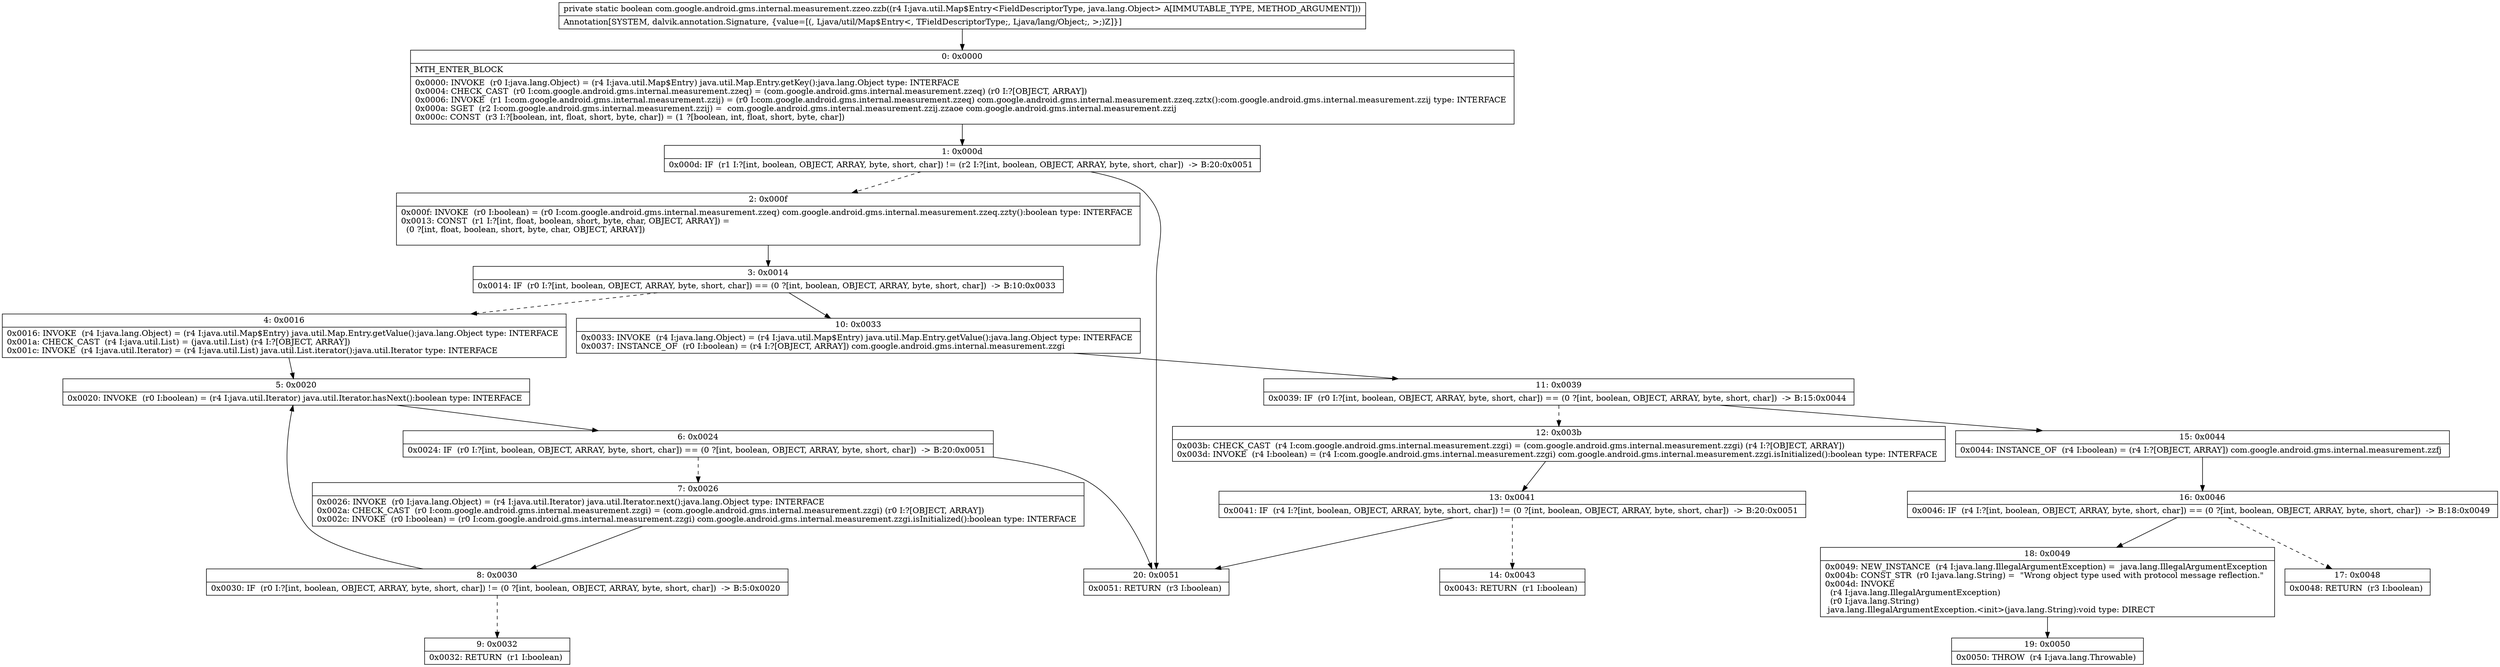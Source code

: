 digraph "CFG forcom.google.android.gms.internal.measurement.zzeo.zzb(Ljava\/util\/Map$Entry;)Z" {
Node_0 [shape=record,label="{0\:\ 0x0000|MTH_ENTER_BLOCK\l|0x0000: INVOKE  (r0 I:java.lang.Object) = (r4 I:java.util.Map$Entry) java.util.Map.Entry.getKey():java.lang.Object type: INTERFACE \l0x0004: CHECK_CAST  (r0 I:com.google.android.gms.internal.measurement.zzeq) = (com.google.android.gms.internal.measurement.zzeq) (r0 I:?[OBJECT, ARRAY]) \l0x0006: INVOKE  (r1 I:com.google.android.gms.internal.measurement.zzij) = (r0 I:com.google.android.gms.internal.measurement.zzeq) com.google.android.gms.internal.measurement.zzeq.zztx():com.google.android.gms.internal.measurement.zzij type: INTERFACE \l0x000a: SGET  (r2 I:com.google.android.gms.internal.measurement.zzij) =  com.google.android.gms.internal.measurement.zzij.zzaoe com.google.android.gms.internal.measurement.zzij \l0x000c: CONST  (r3 I:?[boolean, int, float, short, byte, char]) = (1 ?[boolean, int, float, short, byte, char]) \l}"];
Node_1 [shape=record,label="{1\:\ 0x000d|0x000d: IF  (r1 I:?[int, boolean, OBJECT, ARRAY, byte, short, char]) != (r2 I:?[int, boolean, OBJECT, ARRAY, byte, short, char])  \-\> B:20:0x0051 \l}"];
Node_2 [shape=record,label="{2\:\ 0x000f|0x000f: INVOKE  (r0 I:boolean) = (r0 I:com.google.android.gms.internal.measurement.zzeq) com.google.android.gms.internal.measurement.zzeq.zzty():boolean type: INTERFACE \l0x0013: CONST  (r1 I:?[int, float, boolean, short, byte, char, OBJECT, ARRAY]) = \l  (0 ?[int, float, boolean, short, byte, char, OBJECT, ARRAY])\l \l}"];
Node_3 [shape=record,label="{3\:\ 0x0014|0x0014: IF  (r0 I:?[int, boolean, OBJECT, ARRAY, byte, short, char]) == (0 ?[int, boolean, OBJECT, ARRAY, byte, short, char])  \-\> B:10:0x0033 \l}"];
Node_4 [shape=record,label="{4\:\ 0x0016|0x0016: INVOKE  (r4 I:java.lang.Object) = (r4 I:java.util.Map$Entry) java.util.Map.Entry.getValue():java.lang.Object type: INTERFACE \l0x001a: CHECK_CAST  (r4 I:java.util.List) = (java.util.List) (r4 I:?[OBJECT, ARRAY]) \l0x001c: INVOKE  (r4 I:java.util.Iterator) = (r4 I:java.util.List) java.util.List.iterator():java.util.Iterator type: INTERFACE \l}"];
Node_5 [shape=record,label="{5\:\ 0x0020|0x0020: INVOKE  (r0 I:boolean) = (r4 I:java.util.Iterator) java.util.Iterator.hasNext():boolean type: INTERFACE \l}"];
Node_6 [shape=record,label="{6\:\ 0x0024|0x0024: IF  (r0 I:?[int, boolean, OBJECT, ARRAY, byte, short, char]) == (0 ?[int, boolean, OBJECT, ARRAY, byte, short, char])  \-\> B:20:0x0051 \l}"];
Node_7 [shape=record,label="{7\:\ 0x0026|0x0026: INVOKE  (r0 I:java.lang.Object) = (r4 I:java.util.Iterator) java.util.Iterator.next():java.lang.Object type: INTERFACE \l0x002a: CHECK_CAST  (r0 I:com.google.android.gms.internal.measurement.zzgi) = (com.google.android.gms.internal.measurement.zzgi) (r0 I:?[OBJECT, ARRAY]) \l0x002c: INVOKE  (r0 I:boolean) = (r0 I:com.google.android.gms.internal.measurement.zzgi) com.google.android.gms.internal.measurement.zzgi.isInitialized():boolean type: INTERFACE \l}"];
Node_8 [shape=record,label="{8\:\ 0x0030|0x0030: IF  (r0 I:?[int, boolean, OBJECT, ARRAY, byte, short, char]) != (0 ?[int, boolean, OBJECT, ARRAY, byte, short, char])  \-\> B:5:0x0020 \l}"];
Node_9 [shape=record,label="{9\:\ 0x0032|0x0032: RETURN  (r1 I:boolean) \l}"];
Node_10 [shape=record,label="{10\:\ 0x0033|0x0033: INVOKE  (r4 I:java.lang.Object) = (r4 I:java.util.Map$Entry) java.util.Map.Entry.getValue():java.lang.Object type: INTERFACE \l0x0037: INSTANCE_OF  (r0 I:boolean) = (r4 I:?[OBJECT, ARRAY]) com.google.android.gms.internal.measurement.zzgi \l}"];
Node_11 [shape=record,label="{11\:\ 0x0039|0x0039: IF  (r0 I:?[int, boolean, OBJECT, ARRAY, byte, short, char]) == (0 ?[int, boolean, OBJECT, ARRAY, byte, short, char])  \-\> B:15:0x0044 \l}"];
Node_12 [shape=record,label="{12\:\ 0x003b|0x003b: CHECK_CAST  (r4 I:com.google.android.gms.internal.measurement.zzgi) = (com.google.android.gms.internal.measurement.zzgi) (r4 I:?[OBJECT, ARRAY]) \l0x003d: INVOKE  (r4 I:boolean) = (r4 I:com.google.android.gms.internal.measurement.zzgi) com.google.android.gms.internal.measurement.zzgi.isInitialized():boolean type: INTERFACE \l}"];
Node_13 [shape=record,label="{13\:\ 0x0041|0x0041: IF  (r4 I:?[int, boolean, OBJECT, ARRAY, byte, short, char]) != (0 ?[int, boolean, OBJECT, ARRAY, byte, short, char])  \-\> B:20:0x0051 \l}"];
Node_14 [shape=record,label="{14\:\ 0x0043|0x0043: RETURN  (r1 I:boolean) \l}"];
Node_15 [shape=record,label="{15\:\ 0x0044|0x0044: INSTANCE_OF  (r4 I:boolean) = (r4 I:?[OBJECT, ARRAY]) com.google.android.gms.internal.measurement.zzfj \l}"];
Node_16 [shape=record,label="{16\:\ 0x0046|0x0046: IF  (r4 I:?[int, boolean, OBJECT, ARRAY, byte, short, char]) == (0 ?[int, boolean, OBJECT, ARRAY, byte, short, char])  \-\> B:18:0x0049 \l}"];
Node_17 [shape=record,label="{17\:\ 0x0048|0x0048: RETURN  (r3 I:boolean) \l}"];
Node_18 [shape=record,label="{18\:\ 0x0049|0x0049: NEW_INSTANCE  (r4 I:java.lang.IllegalArgumentException) =  java.lang.IllegalArgumentException \l0x004b: CONST_STR  (r0 I:java.lang.String) =  \"Wrong object type used with protocol message reflection.\" \l0x004d: INVOKE  \l  (r4 I:java.lang.IllegalArgumentException)\l  (r0 I:java.lang.String)\l java.lang.IllegalArgumentException.\<init\>(java.lang.String):void type: DIRECT \l}"];
Node_19 [shape=record,label="{19\:\ 0x0050|0x0050: THROW  (r4 I:java.lang.Throwable) \l}"];
Node_20 [shape=record,label="{20\:\ 0x0051|0x0051: RETURN  (r3 I:boolean) \l}"];
MethodNode[shape=record,label="{private static boolean com.google.android.gms.internal.measurement.zzeo.zzb((r4 I:java.util.Map$Entry\<FieldDescriptorType, java.lang.Object\> A[IMMUTABLE_TYPE, METHOD_ARGUMENT]))  | Annotation[SYSTEM, dalvik.annotation.Signature, \{value=[(, Ljava\/util\/Map$Entry\<, TFieldDescriptorType;, Ljava\/lang\/Object;, \>;)Z]\}]\l}"];
MethodNode -> Node_0;
Node_0 -> Node_1;
Node_1 -> Node_2[style=dashed];
Node_1 -> Node_20;
Node_2 -> Node_3;
Node_3 -> Node_4[style=dashed];
Node_3 -> Node_10;
Node_4 -> Node_5;
Node_5 -> Node_6;
Node_6 -> Node_7[style=dashed];
Node_6 -> Node_20;
Node_7 -> Node_8;
Node_8 -> Node_5;
Node_8 -> Node_9[style=dashed];
Node_10 -> Node_11;
Node_11 -> Node_12[style=dashed];
Node_11 -> Node_15;
Node_12 -> Node_13;
Node_13 -> Node_14[style=dashed];
Node_13 -> Node_20;
Node_15 -> Node_16;
Node_16 -> Node_17[style=dashed];
Node_16 -> Node_18;
Node_18 -> Node_19;
}

